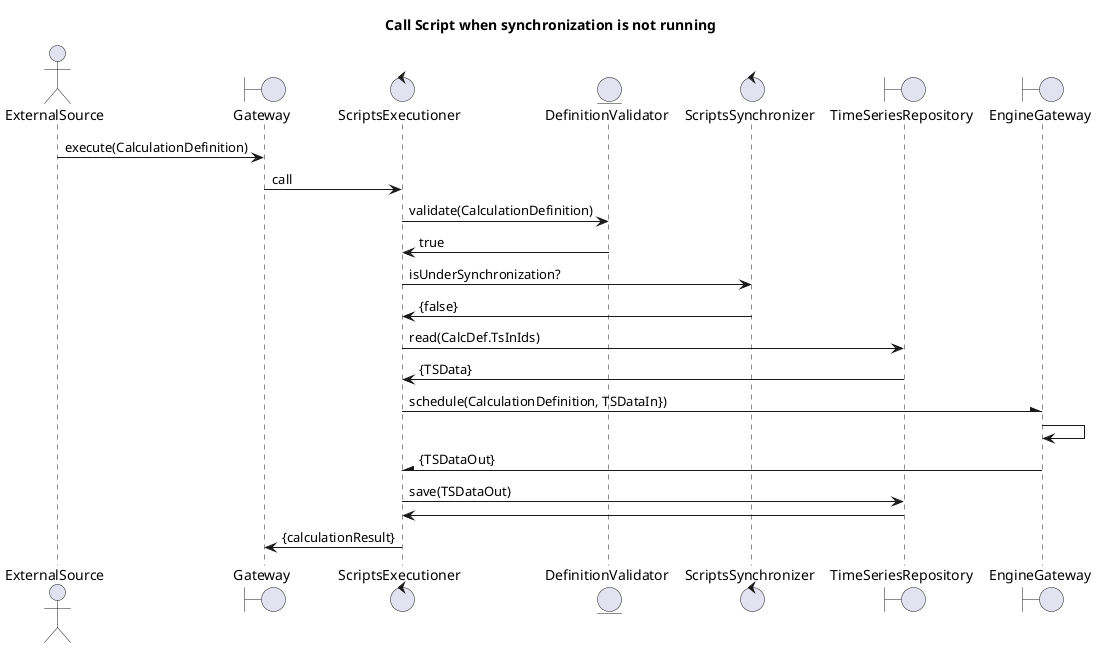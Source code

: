 @startuml

title Call Script when synchronization is not running

actor ExternalSource
boundary Gateway
control ScriptsExecutioner as Executioner
entity DefinitionValidator as Validator
control ScriptsSynchronizer as Synchronizer
boundary TimeSeriesRepository as TSRepo
boundary EngineGateway as Engine

ExternalSource -> Gateway: execute(CalculationDefinition)
Gateway -> Executioner: call
Executioner -> Validator: validate(CalculationDefinition)
Validator -> Executioner: true
Executioner -> Synchronizer: isUnderSynchronization?
Synchronizer -> Executioner: {false}
' Executioner -\ Gateway: {scriptExecutionStarted}
Executioner -> TSRepo: read(CalcDef.TsInIds)
TSRepo -> Executioner: {TSData}
' Executioner -> Engine: run(CalculationDefinition, TSDataIn})
Executioner -\ Engine: schedule(CalculationDefinition, TSDataIn})
Engine -> Engine
Engine -\ Executioner: {TSDataOut}
Executioner -> TSRepo: save(TSDataOut)
TSRepo -> Executioner
Executioner -> Gateway: {calculationResult}

@enduml